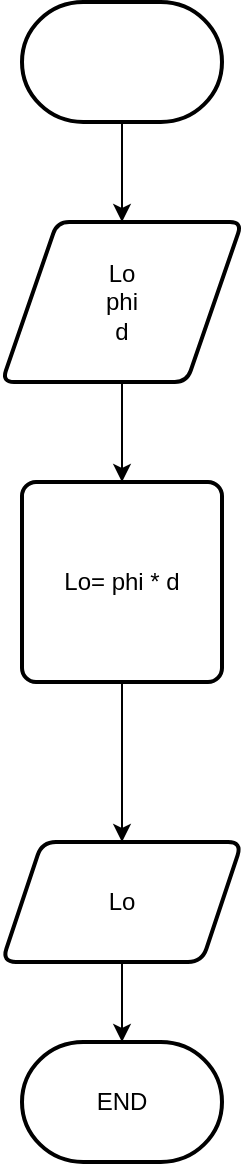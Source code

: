<mxfile version="22.0.4" type="github">
  <diagram name="Page-1" id="uMU2oDvp_1zADVHk3cL-">
    <mxGraphModel dx="625" dy="394" grid="1" gridSize="10" guides="1" tooltips="1" connect="1" arrows="1" fold="1" page="1" pageScale="1" pageWidth="850" pageHeight="1100" math="0" shadow="0">
      <root>
        <mxCell id="0" />
        <mxCell id="1" parent="0" />
        <mxCell id="yy2f5Jms-0mZmbFjk460-5" value="" style="edgeStyle=orthogonalEdgeStyle;rounded=0;orthogonalLoop=1;jettySize=auto;html=1;" edge="1" parent="1" source="yy2f5Jms-0mZmbFjk460-1" target="yy2f5Jms-0mZmbFjk460-4">
          <mxGeometry relative="1" as="geometry" />
        </mxCell>
        <mxCell id="yy2f5Jms-0mZmbFjk460-1" value="Lo&lt;br&gt;phi&lt;br&gt;d" style="shape=parallelogram;html=1;strokeWidth=2;perimeter=parallelogramPerimeter;whiteSpace=wrap;rounded=1;arcSize=12;size=0.23;" vertex="1" parent="1">
          <mxGeometry x="360" y="160" width="120" height="80" as="geometry" />
        </mxCell>
        <mxCell id="yy2f5Jms-0mZmbFjk460-7" value="" style="edgeStyle=orthogonalEdgeStyle;rounded=0;orthogonalLoop=1;jettySize=auto;html=1;" edge="1" parent="1" source="yy2f5Jms-0mZmbFjk460-4" target="yy2f5Jms-0mZmbFjk460-6">
          <mxGeometry relative="1" as="geometry" />
        </mxCell>
        <mxCell id="yy2f5Jms-0mZmbFjk460-4" value="Lo= phi * d" style="rounded=1;whiteSpace=wrap;html=1;absoluteArcSize=1;arcSize=14;strokeWidth=2;" vertex="1" parent="1">
          <mxGeometry x="370" y="290" width="100" height="100" as="geometry" />
        </mxCell>
        <mxCell id="yy2f5Jms-0mZmbFjk460-6" value="Lo" style="shape=parallelogram;perimeter=parallelogramPerimeter;whiteSpace=wrap;html=1;fixedSize=1;rounded=1;arcSize=14;strokeWidth=2;" vertex="1" parent="1">
          <mxGeometry x="360" y="470" width="120" height="60" as="geometry" />
        </mxCell>
        <mxCell id="yy2f5Jms-0mZmbFjk460-8" value="END" style="strokeWidth=2;html=1;shape=mxgraph.flowchart.terminator;whiteSpace=wrap;" vertex="1" parent="1">
          <mxGeometry x="370" y="570" width="100" height="60" as="geometry" />
        </mxCell>
        <mxCell id="yy2f5Jms-0mZmbFjk460-9" style="edgeStyle=orthogonalEdgeStyle;rounded=0;orthogonalLoop=1;jettySize=auto;html=1;exitX=0.5;exitY=1;exitDx=0;exitDy=0;entryX=0.5;entryY=0;entryDx=0;entryDy=0;entryPerimeter=0;" edge="1" parent="1" source="yy2f5Jms-0mZmbFjk460-6" target="yy2f5Jms-0mZmbFjk460-8">
          <mxGeometry relative="1" as="geometry" />
        </mxCell>
        <mxCell id="yy2f5Jms-0mZmbFjk460-11" value="" style="edgeStyle=orthogonalEdgeStyle;rounded=0;orthogonalLoop=1;jettySize=auto;html=1;" edge="1" parent="1" source="yy2f5Jms-0mZmbFjk460-10" target="yy2f5Jms-0mZmbFjk460-1">
          <mxGeometry relative="1" as="geometry" />
        </mxCell>
        <mxCell id="yy2f5Jms-0mZmbFjk460-10" value="" style="strokeWidth=2;html=1;shape=mxgraph.flowchart.terminator;whiteSpace=wrap;" vertex="1" parent="1">
          <mxGeometry x="370" y="50" width="100" height="60" as="geometry" />
        </mxCell>
      </root>
    </mxGraphModel>
  </diagram>
</mxfile>
